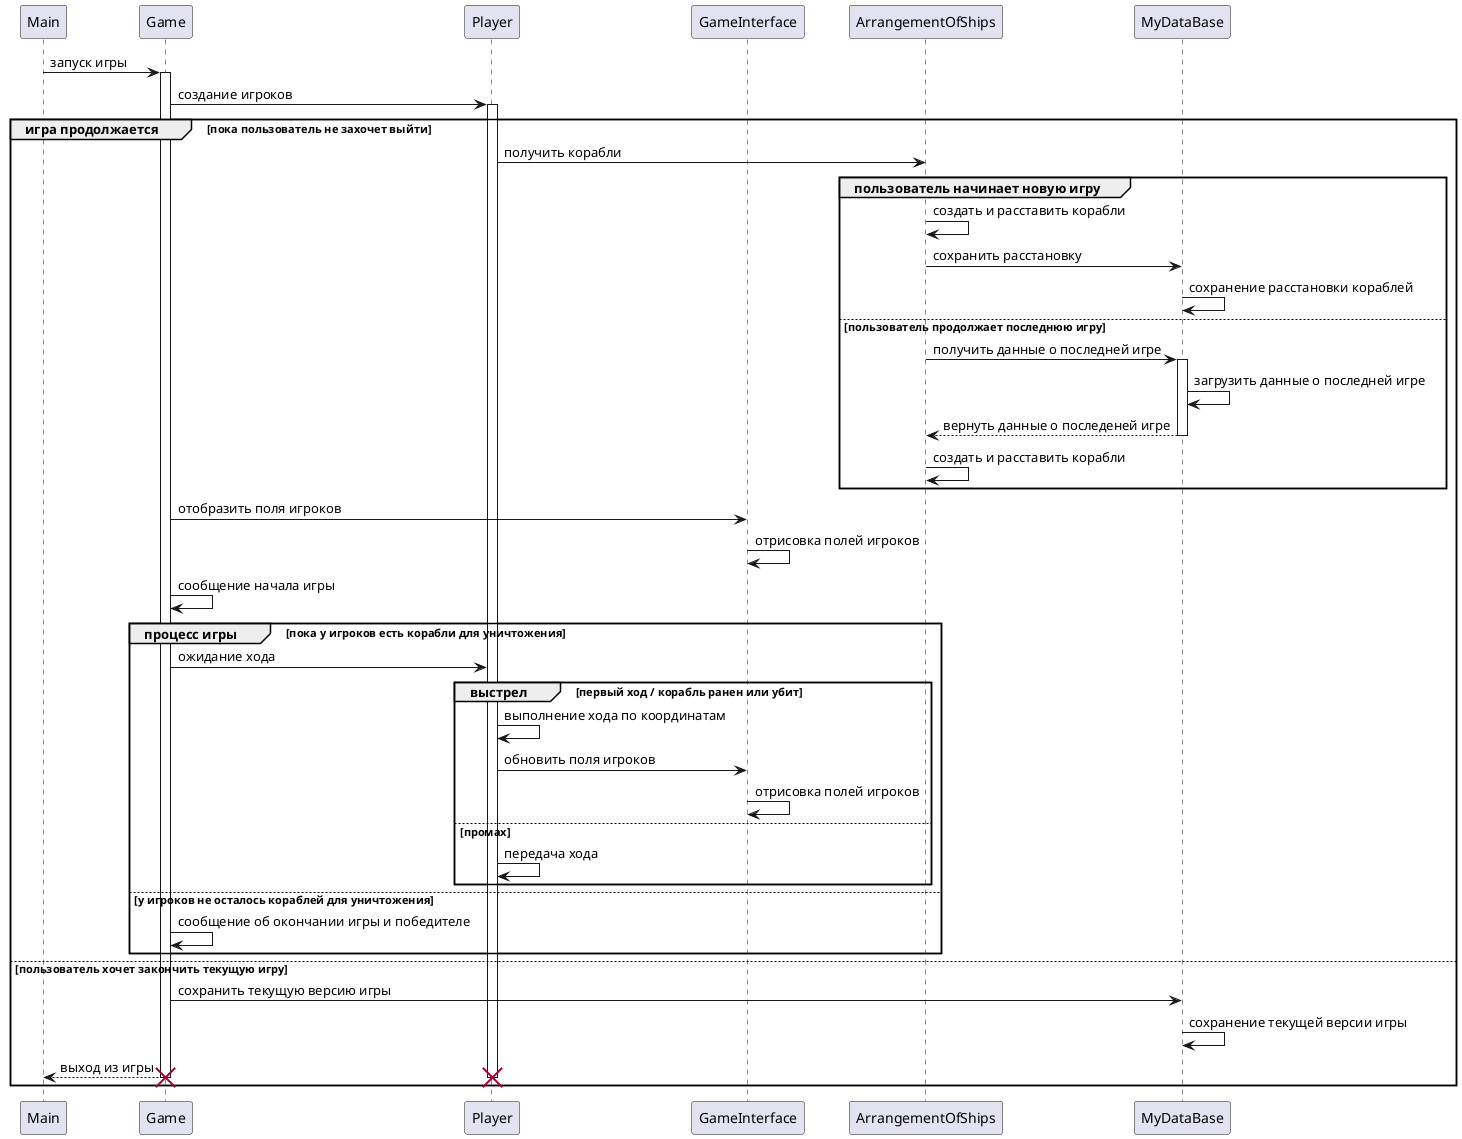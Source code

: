 @startuml

participant Main
participant Game
participant Player
participant GameInterface
participant ArrangementOfShips
participant MyDataBase

Main -> Game : запуск игры
    activate Game
    Game -> Player : создание игроков
    activate Player
    group игра продолжается [пока пользователь не захочет выйти]
        Player -> ArrangementOfShips : получить корабли
        group пользователь начинает новую игру
            ArrangementOfShips -> ArrangementOfShips : создать и расставить корабли
            ArrangementOfShips -> MyDataBase : сохранить расстановку
            MyDataBase -> MyDataBase : сохранение расстановки кораблей
        else пользователь продолжает последнюю игру
            ArrangementOfShips -> MyDataBase : получить данные о последней игре
            activate MyDataBase
            MyDataBase -> MyDataBase : загрузить данные о последней игре
            MyDataBase --> ArrangementOfShips : вернуть данные о последеней игре
            deactivate MyDataBase
            ArrangementOfShips -> ArrangementOfShips : создать и расставить корабли
        end

        Game -> GameInterface : отобразить поля игроков
        GameInterface -> GameInterface : отрисовка полей игроков
        Game -> Game : сообщение начала игры

        group процесс игры [пока у игроков есть корабли для уничтожения]
            Game -> Player : ожидание хода
            group выстрел [первый ход / корабль ранен или убит]
                Player -> Player : выполнение хода по координатам
                Player -> GameInterface : обновить поля игроков
                GameInterface -> GameInterface : отрисовка полей игроков
            else промах
                Player -> Player : передача хода
            end
        else у игроков не осталось кораблей для уничтожения
            Game -> Game : сообщение об окончании игры и победителе
        end

    else пользователь хочет закончить текущую игру
        Game -> MyDataBase : сохранить текущую версию игры
        MyDataBase -> MyDataBase : сохранение текущей версии игры
        Game --> Main : выход из игры
        destroy Player
        destroy Game
    end

@enduml